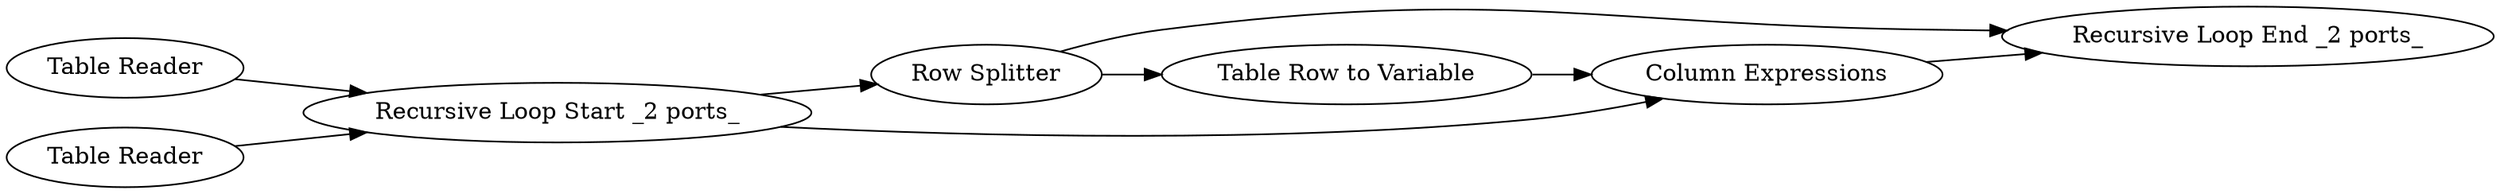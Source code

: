 digraph {
	164 -> 160
	161 -> 162
	160 -> 161
	161 -> 163
	162 -> 56
	56 -> 163
	160 -> 56
	165 -> 160
	165 [label="Table Reader"]
	164 [label="Table Reader"]
	161 [label="Row Splitter"]
	56 [label="Column Expressions"]
	162 [label="Table Row to Variable"]
	160 [label="Recursive Loop Start _2 ports_"]
	163 [label="Recursive Loop End _2 ports_"]
	rankdir=LR
}
